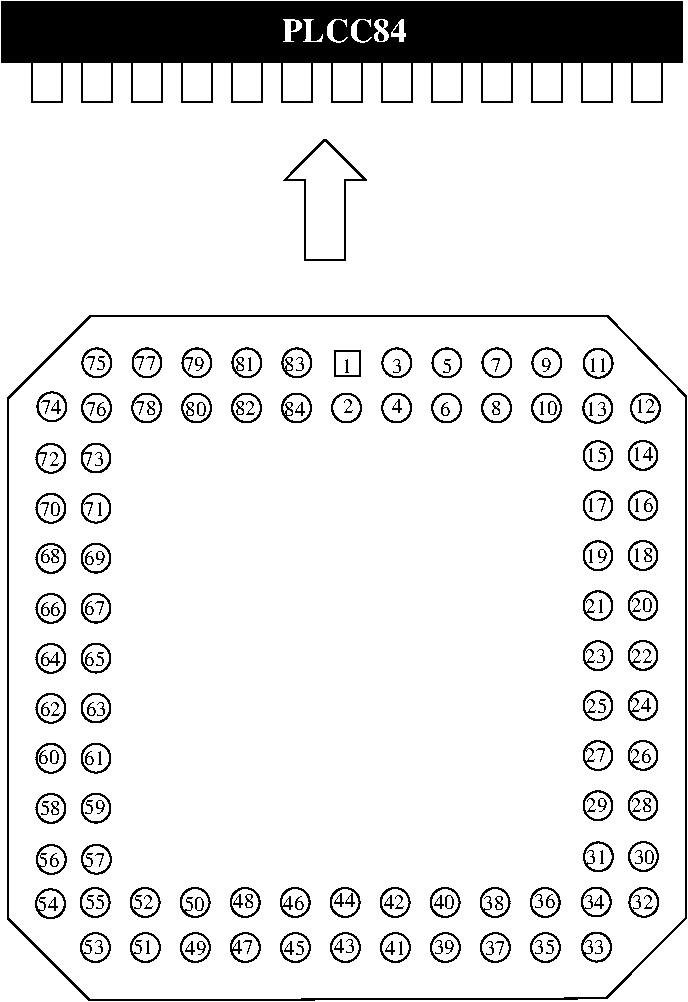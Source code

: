 #FIG 3.2
Portrait
Center
Metric
Letter  
100.00
Single
-2
1200 2
6 2205 2480 7063 3195
2 2 0 1 0 0 50 0 20 0.000 0 0 -1 0 0 5
	 2205 2909 7063 2909 7063 2480 2205 2480 2205 2909
2 2 0 1 0 7 50 0 -1 0.000 0 0 -1 0 0 5
	 2420 2909 2634 2909 2634 3195 2420 3195 2420 2909
2 2 0 1 0 7 50 0 -1 0.000 0 0 -1 0 0 5
	 3134 2909 3348 2909 3348 3195 3134 3195 3134 2909
2 2 0 1 0 7 50 0 -1 0.000 0 0 -1 0 0 5
	 2777 2909 2991 2909 2991 3195 2777 3195 2777 2909
2 2 0 1 0 7 50 0 -1 0.000 0 0 -1 0 0 5
	 3491 2909 3706 2909 3706 3195 3491 3195 3491 2909
2 2 0 1 0 7 50 0 -1 0.000 0 0 -1 0 0 5
	 3849 2909 4063 2909 4063 3195 3849 3195 3849 2909
2 2 0 1 0 7 50 0 -1 0.000 0 0 -1 0 0 5
	 4206 2909 4420 2909 4420 3195 4206 3195 4206 2909
2 2 0 1 0 7 50 0 -1 0.000 0 0 -1 0 0 5
	 4563 2909 4777 2909 4777 3195 4563 3195 4563 2909
2 2 0 1 0 7 50 0 -1 0.000 0 0 -1 0 0 5
	 4920 2909 5134 2909 5134 3195 4920 3195 4920 2909
2 2 0 1 0 7 50 0 -1 0.000 0 0 -1 0 0 5
	 5277 2909 5492 2909 5492 3195 5277 3195 5277 2909
2 2 0 1 0 7 50 0 -1 0.000 0 0 -1 0 0 5
	 5634 2909 5849 2909 5849 3195 5634 3195 5634 2909
2 2 0 1 0 7 50 0 -1 0.000 0 0 -1 0 0 5
	 5992 2909 6206 2909 6206 3195 5992 3195 5992 2909
2 2 0 1 0 7 50 0 -1 0.000 0 0 -1 0 0 5
	 6349 2909 6563 2909 6563 3195 6349 3195 6349 2909
2 2 0 1 0 7 50 0 -1 0.000 0 0 -1 0 0 5
	 6706 2909 6920 2909 6920 3195 6706 3195 6706 2909
4 0 7 40 0 2 16 0.0000 4 165 915 4206 2766 PLCC84\001
-6
6 4230 3462 4801 4320
2 1 0 1 0 7 50 0 -1 0.000 0 0 -1 0 0 5
	 4515 3462 4230 3748 4373 3748 4373 4320 4515 4320
2 1 0 1 0 7 50 0 -1 0.000 0 0 -1 0 0 5
	 4515 3462 4801 3748 4658 3748 4658 4320 4515 4320
-6
6 2250 4725 7093 9611
6 6369 5608 6897 8693
1 4 0 1 0 7 40 0 -1 0.000 1 -1.5708 6790 8584 103 103 6790 8688 6790 8481
1 4 0 1 0 7 40 0 -1 0.000 1 -1.5708 6787 8219 103 103 6787 8322 6787 8115
1 4 0 1 0 7 40 0 -1 0.000 1 -1.5708 6787 7861 103 103 6787 7965 6787 7758
1 4 0 1 0 7 40 0 -1 0.000 1 -1.5708 6787 7504 103 103 6787 7608 6787 7400
1 4 0 1 0 7 40 0 -1 0.000 1 -1.5708 6787 7147 103 103 6787 7251 6787 7043
1 4 0 1 0 7 40 0 -1 0.000 1 -1.5708 6787 6790 103 103 6787 6894 6787 6686
1 4 0 1 0 7 40 0 -1 0.000 1 -1.5708 6787 6076 103 103 6787 6179 6787 5972
1 4 0 1 0 7 40 0 -1 0.000 1 -1.5708 6787 5718 103 103 6787 5822 6787 5615
1 4 0 1 0 7 40 0 -1 0.000 1 -1.5708 6787 6433 103 103 6787 6537 6787 6329
1 4 0 1 0 7 40 0 -1 0.000 1 -1.5708 6468 8586 103 103 6468 8690 6468 8483
1 4 0 1 0 7 40 0 -1 0.000 1 -1.5708 6465 8221 103 103 6465 8324 6465 8117
1 4 0 1 0 7 40 0 -1 0.000 1 -1.5708 6465 7863 103 103 6465 7967 6465 7760
1 4 0 1 0 7 40 0 -1 0.000 1 -1.5708 6465 7506 103 103 6465 7610 6465 7402
1 4 0 1 0 7 40 0 -1 0.000 1 -1.5708 6465 7149 103 103 6465 7253 6465 7045
1 4 0 1 0 7 40 0 -1 0.000 1 -1.5708 6465 6792 103 103 6465 6896 6465 6688
1 4 0 1 0 7 40 0 -1 0.000 1 -1.5708 6465 6077 103 103 6465 6181 6465 5974
1 4 0 1 0 7 40 0 -1 0.000 1 -1.5708 6465 5720 103 103 6465 5824 6465 5616
1 4 0 1 0 7 40 0 -1 0.000 1 -1.5708 6465 6435 103 103 6465 6538 6465 6331
-6
6 2450 8805 6897 9338
6 2771 9127 6559 9338
1 4 0 1 0 7 40 0 -1 0.000 1 0.0000 6455 9231 103 103 6559 9231 6352 9231
1 4 0 1 0 7 40 0 -1 0.000 1 0.0000 6090 9234 103 103 6193 9234 5986 9234
1 4 0 1 0 7 40 0 -1 0.000 1 0.0000 5732 9234 103 103 5836 9234 5629 9234
1 4 0 1 0 7 40 0 -1 0.000 1 0.0000 5375 9234 103 103 5479 9234 5271 9234
1 4 0 1 0 7 40 0 -1 0.000 1 0.0000 5018 9234 103 103 5122 9234 4914 9234
1 4 0 1 0 7 40 0 -1 0.000 1 0.0000 4661 9234 103 103 4765 9234 4557 9234
1 4 0 1 0 7 40 0 -1 0.000 1 0.0000 3946 9234 103 103 4050 9234 3843 9234
1 4 0 1 0 7 40 0 -1 0.000 1 0.0000 3589 9234 103 103 3693 9234 3485 9234
1 4 0 1 0 7 40 0 -1 0.000 1 0.0000 3232 9234 103 103 3336 9234 3128 9234
1 4 0 1 0 7 40 0 -1 0.000 1 0.0000 2875 9234 103 103 2979 9234 2771 9234
1 4 0 1 0 7 40 0 -1 0.000 1 0.0000 4304 9234 103 103 4407 9234 4200 9234
-6
1 4 0 1 0 7 40 0 -1 0.000 1 0.0000 6453 8909 103 103 6557 8909 6350 8909
1 4 0 1 0 7 40 0 -1 0.000 1 0.0000 6088 8912 103 103 6191 8912 5984 8912
1 4 0 1 0 7 40 0 -1 0.000 1 0.0000 5730 8912 103 103 5834 8912 5627 8912
1 4 0 1 0 7 40 0 -1 0.000 1 0.0000 5373 8912 103 103 5477 8912 5269 8912
1 4 0 1 0 7 40 0 -1 0.000 1 0.0000 5016 8912 103 103 5120 8912 4912 8912
1 4 0 1 0 7 40 0 -1 0.000 1 0.0000 4659 8912 103 103 4763 8912 4555 8912
1 4 0 1 0 7 40 0 -1 0.000 1 0.0000 3945 8912 103 103 4048 8912 3841 8912
1 4 0 1 0 7 40 0 -1 0.000 1 0.0000 3587 8912 103 103 3691 8912 3484 8912
1 4 0 1 0 7 40 0 -1 0.000 1 0.0000 3230 8912 103 103 3334 8912 3126 8912
1 4 0 1 0 7 40 0 -1 0.000 1 0.0000 2873 8912 103 103 2977 8912 2769 8912
1 4 0 1 0 7 40 0 -1 0.000 1 0.0000 4302 8912 103 103 4406 8912 4198 8912
1 4 0 1 0 7 40 0 -1 0.000 1 0.0000 6793 8911 103 103 6897 8911 6690 8911
1 4 0 1 0 7 40 0 -1 0.000 1 0.0000 2554 8921 103 103 2658 8921 2450 8921
-6
6 2461 5627 2989 8712
1 4 0 1 0 7 40 0 -1 0.000 1 -1.5708 2882 8603 103 103 2882 8707 2882 8500
1 4 0 1 0 7 40 0 -1 0.000 1 -1.5708 2879 8238 103 103 2879 8342 2879 8134
1 4 0 1 0 7 40 0 -1 0.000 1 -1.5708 2879 7881 103 103 2879 7984 2879 7777
1 4 0 1 0 7 40 0 -1 0.000 1 -1.5708 2879 7523 103 103 2879 7627 2879 7420
1 4 0 1 0 7 40 0 -1 0.000 1 -1.5708 2879 7166 103 103 2879 7270 2879 7062
1 4 0 1 0 7 40 0 -1 0.000 1 -1.5708 2879 6809 103 103 2879 6913 2879 6705
1 4 0 1 0 7 40 0 -1 0.000 1 -1.5708 2879 6095 103 103 2879 6198 2879 5991
1 4 0 1 0 7 40 0 -1 0.000 1 -1.5708 2879 5737 103 103 2879 5841 2879 5634
1 4 0 1 0 7 40 0 -1 0.000 1 -1.5708 2879 6452 103 103 2879 6556 2879 6348
1 4 0 1 0 7 40 0 -1 0.000 1 -1.5708 2560 8605 103 103 2560 8709 2560 8502
1 4 0 1 0 7 40 0 -1 0.000 1 -1.5708 2557 8240 103 103 2557 8343 2557 8136
1 4 0 1 0 7 40 0 -1 0.000 1 -1.5708 2557 7882 103 103 2557 7986 2557 7779
1 4 0 1 0 7 40 0 -1 0.000 1 -1.5708 2557 7525 103 103 2557 7629 2557 7421
1 4 0 1 0 7 40 0 -1 0.000 1 -1.5708 2557 7168 103 103 2557 7272 2557 7064
1 4 0 1 0 7 40 0 -1 0.000 1 -1.5708 2557 6811 103 103 2557 6915 2557 6707
1 4 0 1 0 7 40 0 -1 0.000 1 -1.5708 2557 6096 103 103 2557 6200 2557 5993
1 4 0 1 0 7 40 0 -1 0.000 1 -1.5708 2557 5739 103 103 2557 5843 2557 5635
1 4 0 1 0 7 40 0 -1 0.000 1 -1.5708 2557 6454 103 103 2557 6558 2557 6350
-6
1 4 0 1 0 7 40 0 -1 0.000 0 -0.0000 6464 5382 103 103 6568 5382 6360 5382
1 4 0 1 0 7 40 0 -1 0.000 0 -0.0000 6098 5379 103 103 6202 5379 5994 5379
1 4 0 1 0 7 40 0 -1 0.000 0 -0.0000 5741 5379 103 103 5845 5379 5637 5379
1 4 0 1 0 7 40 0 -1 0.000 0 -0.0000 5384 5379 103 103 5488 5379 5280 5379
1 4 0 1 0 7 40 0 -1 0.000 0 -0.0000 5027 5379 103 103 5130 5379 4923 5379
1 4 0 1 0 7 40 0 -1 0.000 0 -0.0000 3955 5379 103 103 4059 5379 3851 5379
1 4 0 1 0 7 40 0 -1 0.000 0 -0.0000 3598 5379 103 103 3702 5379 3494 5379
1 4 0 1 0 7 40 0 -1 0.000 0 -0.0000 3241 5379 103 103 3344 5379 3137 5379
1 4 0 1 0 7 40 0 -1 0.000 0 -0.0000 2883 5379 103 103 2987 5379 2780 5379
1 4 0 1 0 7 40 0 -1 0.000 0 -0.0000 4312 5379 103 103 4416 5379 4208 5379
1 4 0 1 0 7 40 0 -1 0.000 0 -0.0000 6804 5380 103 103 6908 5380 6700 5380
1 4 0 1 0 7 40 0 -1 0.000 0 -0.0000 2564 5371 103 103 2668 5371 2461 5371
1 4 0 1 0 7 40 0 -1 0.000 0 -0.0000 6466 5060 103 103 6570 5060 6362 5060
1 4 0 1 0 7 40 0 -1 0.000 0 -0.0000 6100 5057 103 103 6204 5057 5996 5057
1 4 0 1 0 7 40 0 -1 0.000 0 -0.0000 5743 5057 103 103 5847 5057 5639 5057
1 4 0 1 0 7 40 0 -1 0.000 0 -0.0000 5386 5057 103 103 5489 5057 5282 5057
1 4 0 1 0 7 40 0 -1 0.000 0 -0.0000 5028 5057 103 103 5132 5057 4925 5057
1 4 0 1 0 7 40 0 -1 0.000 0 -0.0000 3957 5057 103 103 4061 5057 3853 5057
1 4 0 1 0 7 40 0 -1 0.000 0 -0.0000 3600 5057 103 103 3704 5057 3496 5057
1 4 0 1 0 7 40 0 -1 0.000 0 -0.0000 3243 5057 103 103 3346 5057 3139 5057
1 4 0 1 0 7 40 0 -1 0.000 0 -0.0000 2885 5057 103 103 2989 5057 2782 5057
1 4 0 1 0 7 40 0 -1 0.000 0 -0.0000 4314 5057 103 103 4418 5057 4210 5057
1 4 0 1 0 7 40 0 -1 0.000 0 -0.0000 4669 5379 103 103 4773 5379 4566 5379
2 1 0 1 0 7 50 0 -1 0.000 0 0 -1 0 0 9
	 6536 4725 7093 5296 7093 9025 6522 9597 2836 9611 2250 9025
	 2250 5311 2836 4725 6536 4725
2 2 0 1 0 7 50 0 -1 0.000 0 0 -1 0 0 5
	 4764 4971 4584 4971 4584 5151 4764 5151 4764 4971
4 2 0 50 0 0 10 0.0000 4 105 150 4374 5113 83\001
4 2 0 50 0 0 10 0.0000 4 105 75 4710 5129 1\001
4 2 0 50 0 0 10 0.0000 4 105 75 5068 5129 3\001
4 2 0 50 0 0 10 0.0000 4 105 75 5425 5129 5\001
4 2 0 50 0 0 10 0.0000 4 105 150 6541 5120 11\001
4 2 0 50 0 0 10 0.0000 4 105 75 6131 5120 9\001
4 2 0 50 0 0 10 0.0000 4 105 75 5773 5120 7\001
4 2 0 50 0 0 10 0.0000 4 105 150 6177 5432 10\001
4 2 0 50 0 0 10 0.0000 4 105 75 5068 5412 4\001
4 2 0 50 0 0 10 0.0000 4 105 75 5415 5434 6\001
4 2 0 50 0 0 10 0.0000 4 105 75 5779 5429 8\001
4 2 0 50 0 0 10 0.0000 4 105 150 6878 5418 12\001
4 2 0 50 0 0 10 0.0000 4 105 150 6532 5437 13\001
4 2 0 50 0 0 10 0.0000 4 105 150 6860 6121 16\001
4 2 0 50 0 0 10 0.0000 4 105 150 6861 5760 14\001
4 2 0 50 0 0 10 0.0000 4 105 150 6860 6479 18\001
4 2 0 50 0 0 10 0.0000 4 105 150 6853 6838 20\001
4 2 0 50 0 0 10 0.0000 4 105 150 6853 7199 22\001
4 2 0 50 0 0 10 0.0000 4 105 150 6844 7548 24\001
4 2 0 50 0 0 10 0.0000 4 105 150 6844 7916 26\001
4 2 0 50 0 0 10 0.0000 4 105 150 6853 8266 28\001
4 2 0 50 0 0 10 0.0000 4 105 150 6870 8634 30\001
4 2 0 50 0 0 10 0.0000 4 105 150 6861 8959 32\001
4 2 0 50 0 0 10 0.0000 4 105 150 6532 5766 15\001
4 2 0 50 0 0 10 0.0000 4 105 150 6532 6125 17\001
4 2 0 50 0 0 10 0.0000 4 105 150 6532 6484 19\001
4 2 0 50 0 0 10 0.0000 4 105 150 6524 6842 21\001
4 2 0 50 0 0 10 0.0000 4 105 150 6523 7201 23\001
4 2 0 50 0 0 10 0.0000 4 105 150 6532 7561 25\001
4 2 0 50 0 0 10 0.0000 4 105 150 6523 7911 27\001
4 2 0 50 0 0 10 0.0000 4 105 150 6532 8269 29\001
4 2 0 50 0 0 10 0.0000 4 105 150 6532 8637 31\001
4 2 0 50 0 0 10 0.0000 4 105 150 6515 9283 33\001
4 2 0 50 0 0 10 0.0000 4 105 150 6515 8958 34\001
4 2 0 50 0 0 10 0.0000 4 105 150 6159 8953 36\001
4 2 0 50 0 0 10 0.0000 4 105 150 5795 8965 38\001
4 2 0 50 0 0 10 0.0000 4 105 150 5441 8961 40\001
4 2 0 50 0 0 10 0.0000 4 105 150 5086 8956 42\001
4 2 0 50 0 0 10 0.0000 4 105 150 4730 8943 44\001
4 2 0 50 0 0 10 0.0000 4 105 150 4366 8964 46\001
4 2 0 50 0 0 10 0.0000 4 105 150 4011 8951 48\001
4 2 0 50 0 0 10 0.0000 4 105 150 3657 8972 50\001
4 2 0 50 0 0 10 0.0000 4 105 150 3293 8958 52\001
4 2 0 50 0 0 10 0.0000 4 105 150 6159 9283 35\001
4 2 0 50 0 0 10 0.0000 4 105 150 5805 9286 37\001
4 2 0 50 0 0 10 0.0000 4 105 150 5441 9282 39\001
4 2 0 50 0 0 10 0.0000 4 105 150 5094 9285 41\001
4 2 0 50 0 0 10 0.0000 4 105 150 4730 9272 43\001
4 2 0 50 0 0 10 0.0000 4 105 150 4375 9285 45\001
4 2 0 50 0 0 10 0.0000 4 105 150 4004 9280 47\001
4 2 0 50 0 0 10 0.0000 4 105 150 3665 9284 49\001
4 2 0 50 0 0 10 0.0000 4 105 150 3293 9279 51\001
4 2 0 50 0 0 10 0.0000 4 105 150 2938 9283 53\001
4 2 0 50 0 0 10 0.0000 4 105 150 2608 8974 54\001
4 2 0 50 0 0 10 0.0000 4 105 150 2947 8962 55\001
4 2 0 50 0 0 10 0.0000 4 105 150 2946 8658 57\001
4 2 0 50 0 0 10 0.0000 4 105 150 2946 8282 59\001
4 2 0 50 0 0 10 0.0000 4 105 150 2946 7930 61\001
4 2 0 50 0 0 10 0.0000 4 105 150 2956 7579 63\001
4 2 0 50 0 0 10 0.0000 4 105 150 2946 7219 65\001
4 2 0 50 0 0 10 0.0000 4 105 150 2946 6859 67\001
4 2 0 50 0 0 10 0.0000 4 105 150 2946 6499 69\001
4 2 0 50 0 0 10 0.0000 4 105 150 2946 6148 71\001
4 2 0 50 0 0 10 0.0000 4 105 150 2938 5797 73\001
4 2 0 50 0 0 10 0.0000 4 105 150 2618 8658 56\001
4 2 0 50 0 0 10 0.0000 4 105 150 2626 8289 58\001
4 2 0 50 0 0 10 0.0000 4 105 150 2618 7921 60\001
4 2 0 50 0 0 10 0.0000 4 105 150 2626 7579 62\001
4 2 0 50 0 0 10 0.0000 4 105 150 2626 7219 64\001
4 2 0 50 0 0 10 0.0000 4 105 150 2626 6867 66\001
4 2 0 50 0 0 10 0.0000 4 105 150 2626 6490 68\001
4 2 0 50 0 0 10 0.0000 4 105 150 2627 6148 70\001
4 2 0 50 0 0 10 0.0000 4 105 150 2618 5796 72\001
4 2 0 50 0 0 10 0.0000 4 105 150 2635 5420 74\001
4 2 0 50 0 0 10 0.0000 4 105 150 2956 5108 75\001
4 2 0 50 0 0 10 0.0000 4 105 150 2956 5433 76\001
4 2 0 50 0 0 10 0.0000 4 105 150 3310 5429 78\001
4 2 0 50 0 0 10 0.0000 4 105 150 3665 5433 80\001
4 2 0 50 0 0 10 0.0000 4 105 150 4021 5429 82\001
4 2 0 50 0 0 10 0.0000 4 105 150 4375 5433 84\001
4 2 0 50 0 0 10 0.0000 4 105 150 3310 5108 77\001
4 2 0 50 0 0 10 0.0000 4 105 150 3657 5112 79\001
4 2 0 50 0 0 10 0.0000 4 105 150 4021 5115 81\001
4 2 0 50 0 0 10 0.0000 4 105 75 4717 5416 2\001
-6
